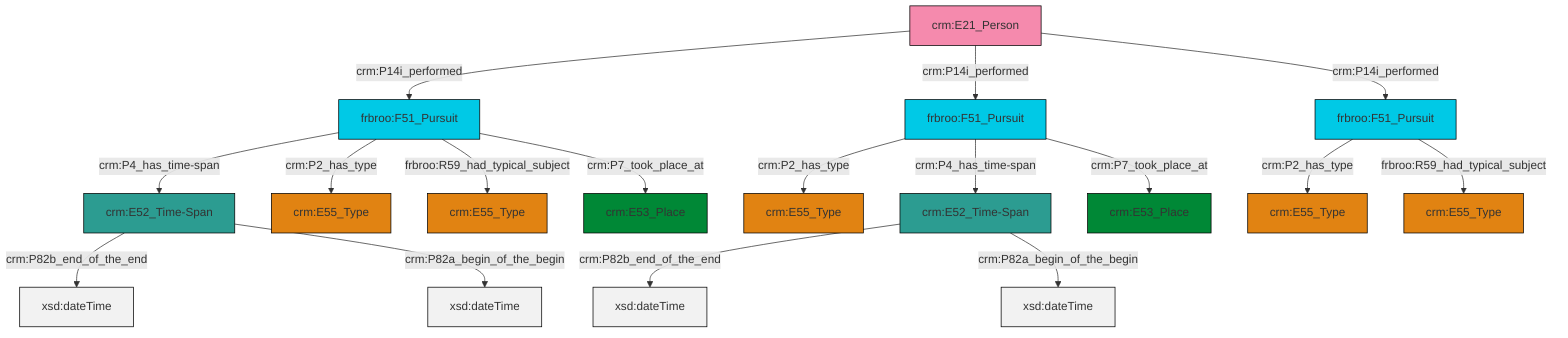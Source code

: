 graph TD
classDef Literal fill:#f2f2f2,stroke:#000000;
classDef CRM_Entity fill:#FFFFFF,stroke:#000000;
classDef Temporal_Entity fill:#00C9E6, stroke:#000000;
classDef Type fill:#E18312, stroke:#000000;
classDef Time-Span fill:#2C9C91, stroke:#000000;
classDef Appellation fill:#FFEB7F, stroke:#000000;
classDef Place fill:#008836, stroke:#000000;
classDef Persistent_Item fill:#B266B2, stroke:#000000;
classDef Conceptual_Object fill:#FFD700, stroke:#000000;
classDef Physical_Thing fill:#D2B48C, stroke:#000000;
classDef Actor fill:#f58aad, stroke:#000000;
classDef PC_Classes fill:#4ce600, stroke:#000000;
classDef Multi fill:#cccccc,stroke:#000000;

5["crm:E52_Time-Span"]:::Time-Span -->|crm:P82b_end_of_the_end| 6[xsd:dateTime]:::Literal
7["crm:E52_Time-Span"]:::Time-Span -->|crm:P82b_end_of_the_end| 8[xsd:dateTime]:::Literal
9["frbroo:F51_Pursuit"]:::Temporal_Entity -->|crm:P4_has_time-span| 5["crm:E52_Time-Span"]:::Time-Span
10["frbroo:F51_Pursuit"]:::Temporal_Entity -->|crm:P2_has_type| 12["crm:E55_Type"]:::Type
19["crm:E21_Person"]:::Actor -->|crm:P14i_performed| 9["frbroo:F51_Pursuit"]:::Temporal_Entity
7["crm:E52_Time-Span"]:::Time-Span -->|crm:P82a_begin_of_the_begin| 20[xsd:dateTime]:::Literal
14["frbroo:F51_Pursuit"]:::Temporal_Entity -->|crm:P2_has_type| 3["crm:E55_Type"]:::Type
9["frbroo:F51_Pursuit"]:::Temporal_Entity -->|crm:P2_has_type| 0["crm:E55_Type"]:::Type
9["frbroo:F51_Pursuit"]:::Temporal_Entity -->|frbroo:R59_had_typical_subject| 26["crm:E55_Type"]:::Type
9["frbroo:F51_Pursuit"]:::Temporal_Entity -->|crm:P7_took_place_at| 16["crm:E53_Place"]:::Place
19["crm:E21_Person"]:::Actor -->|crm:P14i_performed| 14["frbroo:F51_Pursuit"]:::Temporal_Entity
5["crm:E52_Time-Span"]:::Time-Span -->|crm:P82a_begin_of_the_begin| 29[xsd:dateTime]:::Literal
19["crm:E21_Person"]:::Actor -->|crm:P14i_performed| 10["frbroo:F51_Pursuit"]:::Temporal_Entity
10["frbroo:F51_Pursuit"]:::Temporal_Entity -->|frbroo:R59_had_typical_subject| 24["crm:E55_Type"]:::Type
14["frbroo:F51_Pursuit"]:::Temporal_Entity -->|crm:P4_has_time-span| 7["crm:E52_Time-Span"]:::Time-Span
14["frbroo:F51_Pursuit"]:::Temporal_Entity -->|crm:P7_took_place_at| 21["crm:E53_Place"]:::Place